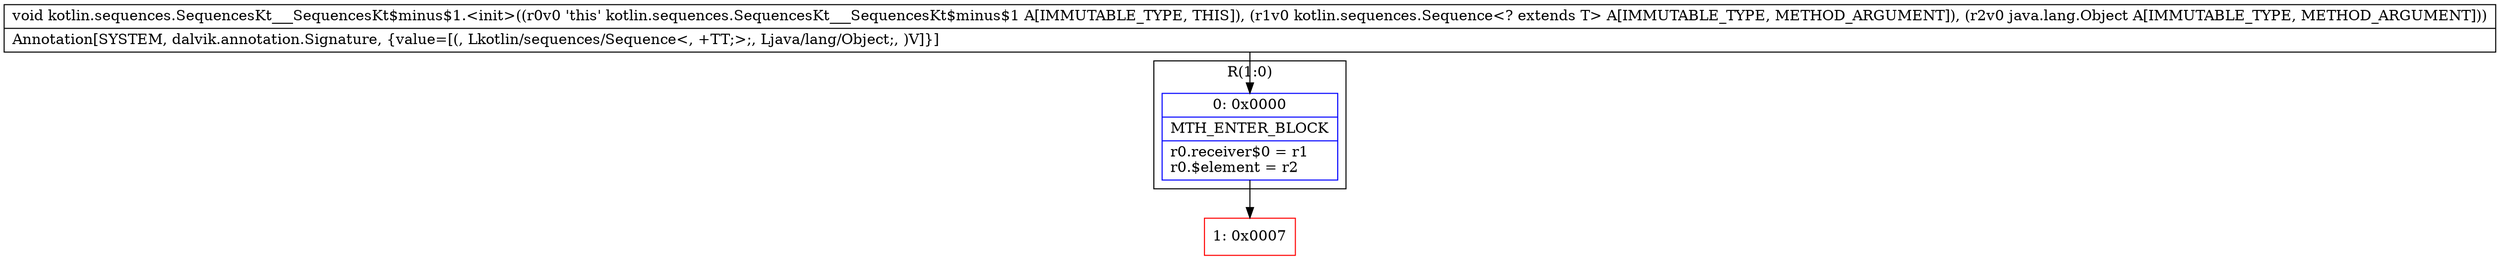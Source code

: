 digraph "CFG forkotlin.sequences.SequencesKt___SequencesKt$minus$1.\<init\>(Lkotlin\/sequences\/Sequence;Ljava\/lang\/Object;)V" {
subgraph cluster_Region_2110507278 {
label = "R(1:0)";
node [shape=record,color=blue];
Node_0 [shape=record,label="{0\:\ 0x0000|MTH_ENTER_BLOCK\l|r0.receiver$0 = r1\lr0.$element = r2\l}"];
}
Node_1 [shape=record,color=red,label="{1\:\ 0x0007}"];
MethodNode[shape=record,label="{void kotlin.sequences.SequencesKt___SequencesKt$minus$1.\<init\>((r0v0 'this' kotlin.sequences.SequencesKt___SequencesKt$minus$1 A[IMMUTABLE_TYPE, THIS]), (r1v0 kotlin.sequences.Sequence\<? extends T\> A[IMMUTABLE_TYPE, METHOD_ARGUMENT]), (r2v0 java.lang.Object A[IMMUTABLE_TYPE, METHOD_ARGUMENT]))  | Annotation[SYSTEM, dalvik.annotation.Signature, \{value=[(, Lkotlin\/sequences\/Sequence\<, +TT;\>;, Ljava\/lang\/Object;, )V]\}]\l}"];
MethodNode -> Node_0;
Node_0 -> Node_1;
}

